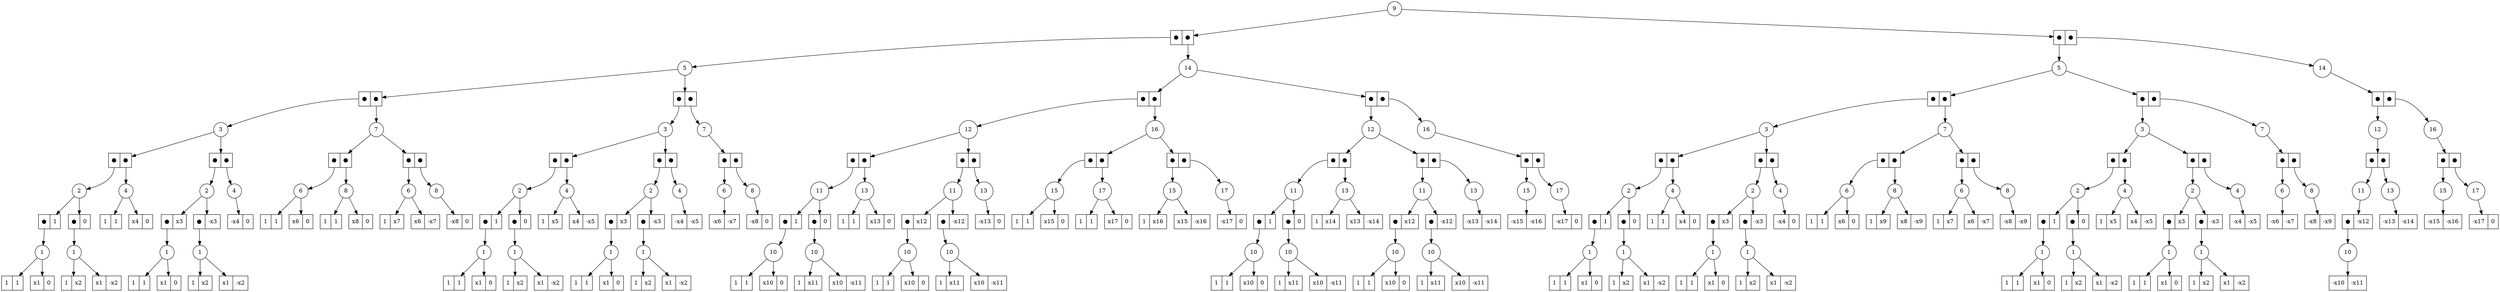 digraph G {
	Dec_0_1 [shape=circle, label="9"]
	Dec_0_1 -> Ele_1_2
	Ele_1_2 [shape=record,label="<f0> ●|<f1> ●"]
	Ele_1_2:f0 -> Dec_2_3
	Dec_2_3 [shape=circle, label="5"]
	Dec_2_3 -> Ele_3_3
	Ele_3_3 [shape=record,label="<f0> ●|<f1> ●"]
	Ele_3_3:f0 -> Dec_4_5
	Dec_4_5 [shape=circle, label="3"]
	Dec_4_5 -> Ele_5_5
	Ele_5_5 [shape=record,label="<f0> ●|<f1> ●"]
	Ele_5_5:f0 -> Dec_6_9
	Dec_6_9 [shape=circle, label="2"]
	Dec_6_9 -> Ele_7_9
	Ele_7_9 [shape=record,label="<f0> ●|<f1> 1"]
	Ele_7_9:f0 -> Dec_8_3
	Dec_8_3 [shape=circle, label="1"]
	Dec_8_3 -> Ele_9_3
	Ele_9_3 [shape=record,label="<f0> 1|<f1> 1"]
	Dec_8_3 -> Ele_9_4
	Ele_9_4 [shape=record,label="<f0> x1|<f1> 0"]
	Dec_6_9 -> Ele_7_10
	Ele_7_10 [shape=record,label="<f0> ●|<f1> 0"]
	Ele_7_10:f0 -> Dec_8_4
	Dec_8_4 [shape=circle, label="1"]
	Dec_8_4 -> Ele_9_5
	Ele_9_5 [shape=record,label="<f0> 1|<f1> x2"]
	Dec_8_4 -> Ele_9_6
	Ele_9_6 [shape=record,label="<f0> x1|<f1> -x2"]
	Ele_5_5:f1 -> Dec_6_10
	Dec_6_10 [shape=circle, label="4"]
	Dec_6_10 -> Ele_7_11
	Ele_7_11 [shape=record,label="<f0> 1|<f1> 1"]
	Dec_6_10 -> Ele_7_12
	Ele_7_12 [shape=record,label="<f0> x4|<f1> 0"]
	Dec_4_5 -> Ele_5_6
	Ele_5_6 [shape=record,label="<f0> ●|<f1> ●"]
	Ele_5_6:f0 -> Dec_6_11
	Dec_6_11 [shape=circle, label="2"]
	Dec_6_11 -> Ele_7_13
	Ele_7_13 [shape=record,label="<f0> ●|<f1> x3"]
	Ele_7_13:f0 -> Dec_8_5
	Dec_8_5 [shape=circle, label="1"]
	Dec_8_5 -> Ele_9_7
	Ele_9_7 [shape=record,label="<f0> 1|<f1> 1"]
	Dec_8_5 -> Ele_9_8
	Ele_9_8 [shape=record,label="<f0> x1|<f1> 0"]
	Dec_6_11 -> Ele_7_14
	Ele_7_14 [shape=record,label="<f0> ●|<f1> -x3"]
	Ele_7_14:f0 -> Dec_8_6
	Dec_8_6 [shape=circle, label="1"]
	Dec_8_6 -> Ele_9_9
	Ele_9_9 [shape=record,label="<f0> 1|<f1> x2"]
	Dec_8_6 -> Ele_9_10
	Ele_9_10 [shape=record,label="<f0> x1|<f1> -x2"]
	Ele_5_6:f1 -> Dec_6_12
	Dec_6_12 [shape=circle, label="4"]
	Dec_6_12 -> Ele_7_15
	Ele_7_15 [shape=record,label="<f0> -x4|<f1> 0"]
	Ele_3_3:f1 -> Dec_4_6
	Dec_4_6 [shape=circle, label="7"]
	Dec_4_6 -> Ele_5_7
	Ele_5_7 [shape=record,label="<f0> ●|<f1> ●"]
	Ele_5_7:f0 -> Dec_6_13
	Dec_6_13 [shape=circle, label="6"]
	Dec_6_13 -> Ele_7_16
	Ele_7_16 [shape=record,label="<f0> 1|<f1> 1"]
	Dec_6_13 -> Ele_7_17
	Ele_7_17 [shape=record,label="<f0> x6|<f1> 0"]
	Ele_5_7:f1 -> Dec_6_14
	Dec_6_14 [shape=circle, label="8"]
	Dec_6_14 -> Ele_7_18
	Ele_7_18 [shape=record,label="<f0> 1|<f1> 1"]
	Dec_6_14 -> Ele_7_19
	Ele_7_19 [shape=record,label="<f0> x8|<f1> 0"]
	Dec_4_6 -> Ele_5_8
	Ele_5_8 [shape=record,label="<f0> ●|<f1> ●"]
	Ele_5_8:f0 -> Dec_6_15
	Dec_6_15 [shape=circle, label="6"]
	Dec_6_15 -> Ele_7_20
	Ele_7_20 [shape=record,label="<f0> 1|<f1> x7"]
	Dec_6_15 -> Ele_7_21
	Ele_7_21 [shape=record,label="<f0> x6|<f1> -x7"]
	Ele_5_8:f1 -> Dec_6_16
	Dec_6_16 [shape=circle, label="8"]
	Dec_6_16 -> Ele_7_22
	Ele_7_22 [shape=record,label="<f0> -x8|<f1> 0"]
	Dec_2_3 -> Ele_3_4
	Ele_3_4 [shape=record,label="<f0> ●|<f1> ●"]
	Ele_3_4:f0 -> Dec_4_7
	Dec_4_7 [shape=circle, label="3"]
	Dec_4_7 -> Ele_5_9
	Ele_5_9 [shape=record,label="<f0> ●|<f1> ●"]
	Ele_5_9:f0 -> Dec_6_17
	Dec_6_17 [shape=circle, label="2"]
	Dec_6_17 -> Ele_7_23
	Ele_7_23 [shape=record,label="<f0> ●|<f1> 1"]
	Ele_7_23:f0 -> Dec_8_7
	Dec_8_7 [shape=circle, label="1"]
	Dec_8_7 -> Ele_9_11
	Ele_9_11 [shape=record,label="<f0> 1|<f1> 1"]
	Dec_8_7 -> Ele_9_12
	Ele_9_12 [shape=record,label="<f0> x1|<f1> 0"]
	Dec_6_17 -> Ele_7_24
	Ele_7_24 [shape=record,label="<f0> ●|<f1> 0"]
	Ele_7_24:f0 -> Dec_8_8
	Dec_8_8 [shape=circle, label="1"]
	Dec_8_8 -> Ele_9_13
	Ele_9_13 [shape=record,label="<f0> 1|<f1> x2"]
	Dec_8_8 -> Ele_9_14
	Ele_9_14 [shape=record,label="<f0> x1|<f1> -x2"]
	Ele_5_9:f1 -> Dec_6_18
	Dec_6_18 [shape=circle, label="4"]
	Dec_6_18 -> Ele_7_25
	Ele_7_25 [shape=record,label="<f0> 1|<f1> x5"]
	Dec_6_18 -> Ele_7_26
	Ele_7_26 [shape=record,label="<f0> x4|<f1> -x5"]
	Dec_4_7 -> Ele_5_10
	Ele_5_10 [shape=record,label="<f0> ●|<f1> ●"]
	Ele_5_10:f0 -> Dec_6_19
	Dec_6_19 [shape=circle, label="2"]
	Dec_6_19 -> Ele_7_27
	Ele_7_27 [shape=record,label="<f0> ●|<f1> x3"]
	Ele_7_27:f0 -> Dec_8_9
	Dec_8_9 [shape=circle, label="1"]
	Dec_8_9 -> Ele_9_15
	Ele_9_15 [shape=record,label="<f0> 1|<f1> 1"]
	Dec_8_9 -> Ele_9_16
	Ele_9_16 [shape=record,label="<f0> x1|<f1> 0"]
	Dec_6_19 -> Ele_7_28
	Ele_7_28 [shape=record,label="<f0> ●|<f1> -x3"]
	Ele_7_28:f0 -> Dec_8_10
	Dec_8_10 [shape=circle, label="1"]
	Dec_8_10 -> Ele_9_17
	Ele_9_17 [shape=record,label="<f0> 1|<f1> x2"]
	Dec_8_10 -> Ele_9_18
	Ele_9_18 [shape=record,label="<f0> x1|<f1> -x2"]
	Ele_5_10:f1 -> Dec_6_20
	Dec_6_20 [shape=circle, label="4"]
	Dec_6_20 -> Ele_7_29
	Ele_7_29 [shape=record,label="<f0> -x4|<f1> -x5"]
	Ele_3_4:f1 -> Dec_4_8
	Dec_4_8 [shape=circle, label="7"]
	Dec_4_8 -> Ele_5_11
	Ele_5_11 [shape=record,label="<f0> ●|<f1> ●"]
	Ele_5_11:f0 -> Dec_6_21
	Dec_6_21 [shape=circle, label="6"]
	Dec_6_21 -> Ele_7_30
	Ele_7_30 [shape=record,label="<f0> -x6|<f1> -x7"]
	Ele_5_11:f1 -> Dec_6_22
	Dec_6_22 [shape=circle, label="8"]
	Dec_6_22 -> Ele_7_31
	Ele_7_31 [shape=record,label="<f0> -x8|<f1> 0"]
	Ele_1_2:f1 -> Dec_2_4
	Dec_2_4 [shape=circle, label="14"]
	Dec_2_4 -> Ele_3_5
	Ele_3_5 [shape=record,label="<f0> ●|<f1> ●"]
	Ele_3_5:f0 -> Dec_4_9
	Dec_4_9 [shape=circle, label="12"]
	Dec_4_9 -> Ele_5_12
	Ele_5_12 [shape=record,label="<f0> ●|<f1> ●"]
	Ele_5_12:f0 -> Dec_6_23
	Dec_6_23 [shape=circle, label="11"]
	Dec_6_23 -> Ele_7_32
	Ele_7_32 [shape=record,label="<f0> ●|<f1> 1"]
	Ele_7_32:f0 -> Dec_8_11
	Dec_8_11 [shape=circle, label="10"]
	Dec_8_11 -> Ele_9_19
	Ele_9_19 [shape=record,label="<f0> 1|<f1> 1"]
	Dec_8_11 -> Ele_9_20
	Ele_9_20 [shape=record,label="<f0> x10|<f1> 0"]
	Dec_6_23 -> Ele_7_33
	Ele_7_33 [shape=record,label="<f0> ●|<f1> 0"]
	Ele_7_33:f0 -> Dec_8_12
	Dec_8_12 [shape=circle, label="10"]
	Dec_8_12 -> Ele_9_21
	Ele_9_21 [shape=record,label="<f0> 1|<f1> x11"]
	Dec_8_12 -> Ele_9_22
	Ele_9_22 [shape=record,label="<f0> x10|<f1> -x11"]
	Ele_5_12:f1 -> Dec_6_24
	Dec_6_24 [shape=circle, label="13"]
	Dec_6_24 -> Ele_7_34
	Ele_7_34 [shape=record,label="<f0> 1|<f1> 1"]
	Dec_6_24 -> Ele_7_35
	Ele_7_35 [shape=record,label="<f0> x13|<f1> 0"]
	Dec_4_9 -> Ele_5_13
	Ele_5_13 [shape=record,label="<f0> ●|<f1> ●"]
	Ele_5_13:f0 -> Dec_6_25
	Dec_6_25 [shape=circle, label="11"]
	Dec_6_25 -> Ele_7_36
	Ele_7_36 [shape=record,label="<f0> ●|<f1> x12"]
	Ele_7_36:f0 -> Dec_8_13
	Dec_8_13 [shape=circle, label="10"]
	Dec_8_13 -> Ele_9_23
	Ele_9_23 [shape=record,label="<f0> 1|<f1> 1"]
	Dec_8_13 -> Ele_9_24
	Ele_9_24 [shape=record,label="<f0> x10|<f1> 0"]
	Dec_6_25 -> Ele_7_37
	Ele_7_37 [shape=record,label="<f0> ●|<f1> -x12"]
	Ele_7_37:f0 -> Dec_8_14
	Dec_8_14 [shape=circle, label="10"]
	Dec_8_14 -> Ele_9_25
	Ele_9_25 [shape=record,label="<f0> 1|<f1> x11"]
	Dec_8_14 -> Ele_9_26
	Ele_9_26 [shape=record,label="<f0> x10|<f1> -x11"]
	Ele_5_13:f1 -> Dec_6_26
	Dec_6_26 [shape=circle, label="13"]
	Dec_6_26 -> Ele_7_38
	Ele_7_38 [shape=record,label="<f0> -x13|<f1> 0"]
	Ele_3_5:f1 -> Dec_4_10
	Dec_4_10 [shape=circle, label="16"]
	Dec_4_10 -> Ele_5_14
	Ele_5_14 [shape=record,label="<f0> ●|<f1> ●"]
	Ele_5_14:f0 -> Dec_6_27
	Dec_6_27 [shape=circle, label="15"]
	Dec_6_27 -> Ele_7_39
	Ele_7_39 [shape=record,label="<f0> 1|<f1> 1"]
	Dec_6_27 -> Ele_7_40
	Ele_7_40 [shape=record,label="<f0> x15|<f1> 0"]
	Ele_5_14:f1 -> Dec_6_28
	Dec_6_28 [shape=circle, label="17"]
	Dec_6_28 -> Ele_7_41
	Ele_7_41 [shape=record,label="<f0> 1|<f1> 1"]
	Dec_6_28 -> Ele_7_42
	Ele_7_42 [shape=record,label="<f0> x17|<f1> 0"]
	Dec_4_10 -> Ele_5_15
	Ele_5_15 [shape=record,label="<f0> ●|<f1> ●"]
	Ele_5_15:f0 -> Dec_6_29
	Dec_6_29 [shape=circle, label="15"]
	Dec_6_29 -> Ele_7_43
	Ele_7_43 [shape=record,label="<f0> 1|<f1> x16"]
	Dec_6_29 -> Ele_7_44
	Ele_7_44 [shape=record,label="<f0> x15|<f1> -x16"]
	Ele_5_15:f1 -> Dec_6_30
	Dec_6_30 [shape=circle, label="17"]
	Dec_6_30 -> Ele_7_45
	Ele_7_45 [shape=record,label="<f0> -x17|<f1> 0"]
	Dec_2_4 -> Ele_3_6
	Ele_3_6 [shape=record,label="<f0> ●|<f1> ●"]
	Ele_3_6:f0 -> Dec_4_11
	Dec_4_11 [shape=circle, label="12"]
	Dec_4_11 -> Ele_5_16
	Ele_5_16 [shape=record,label="<f0> ●|<f1> ●"]
	Ele_5_16:f0 -> Dec_6_31
	Dec_6_31 [shape=circle, label="11"]
	Dec_6_31 -> Ele_7_46
	Ele_7_46 [shape=record,label="<f0> ●|<f1> 1"]
	Ele_7_46:f0 -> Dec_8_15
	Dec_8_15 [shape=circle, label="10"]
	Dec_8_15 -> Ele_9_27
	Ele_9_27 [shape=record,label="<f0> 1|<f1> 1"]
	Dec_8_15 -> Ele_9_28
	Ele_9_28 [shape=record,label="<f0> x10|<f1> 0"]
	Dec_6_31 -> Ele_7_47
	Ele_7_47 [shape=record,label="<f0> ●|<f1> 0"]
	Ele_7_47:f0 -> Dec_8_16
	Dec_8_16 [shape=circle, label="10"]
	Dec_8_16 -> Ele_9_29
	Ele_9_29 [shape=record,label="<f0> 1|<f1> x11"]
	Dec_8_16 -> Ele_9_30
	Ele_9_30 [shape=record,label="<f0> x10|<f1> -x11"]
	Ele_5_16:f1 -> Dec_6_32
	Dec_6_32 [shape=circle, label="13"]
	Dec_6_32 -> Ele_7_48
	Ele_7_48 [shape=record,label="<f0> 1|<f1> x14"]
	Dec_6_32 -> Ele_7_49
	Ele_7_49 [shape=record,label="<f0> x13|<f1> -x14"]
	Dec_4_11 -> Ele_5_17
	Ele_5_17 [shape=record,label="<f0> ●|<f1> ●"]
	Ele_5_17:f0 -> Dec_6_33
	Dec_6_33 [shape=circle, label="11"]
	Dec_6_33 -> Ele_7_50
	Ele_7_50 [shape=record,label="<f0> ●|<f1> x12"]
	Ele_7_50:f0 -> Dec_8_17
	Dec_8_17 [shape=circle, label="10"]
	Dec_8_17 -> Ele_9_31
	Ele_9_31 [shape=record,label="<f0> 1|<f1> 1"]
	Dec_8_17 -> Ele_9_32
	Ele_9_32 [shape=record,label="<f0> x10|<f1> 0"]
	Dec_6_33 -> Ele_7_51
	Ele_7_51 [shape=record,label="<f0> ●|<f1> -x12"]
	Ele_7_51:f0 -> Dec_8_18
	Dec_8_18 [shape=circle, label="10"]
	Dec_8_18 -> Ele_9_33
	Ele_9_33 [shape=record,label="<f0> 1|<f1> x11"]
	Dec_8_18 -> Ele_9_34
	Ele_9_34 [shape=record,label="<f0> x10|<f1> -x11"]
	Ele_5_17:f1 -> Dec_6_34
	Dec_6_34 [shape=circle, label="13"]
	Dec_6_34 -> Ele_7_52
	Ele_7_52 [shape=record,label="<f0> -x13|<f1> -x14"]
	Ele_3_6:f1 -> Dec_4_12
	Dec_4_12 [shape=circle, label="16"]
	Dec_4_12 -> Ele_5_18
	Ele_5_18 [shape=record,label="<f0> ●|<f1> ●"]
	Ele_5_18:f0 -> Dec_6_35
	Dec_6_35 [shape=circle, label="15"]
	Dec_6_35 -> Ele_7_53
	Ele_7_53 [shape=record,label="<f0> -x15|<f1> -x16"]
	Ele_5_18:f1 -> Dec_6_36
	Dec_6_36 [shape=circle, label="17"]
	Dec_6_36 -> Ele_7_54
	Ele_7_54 [shape=record,label="<f0> -x17|<f1> 0"]
	Dec_0_1 -> Ele_1_3
	Ele_1_3 [shape=record,label="<f0> ●|<f1> ●"]
	Ele_1_3:f0 -> Dec_2_5
	Dec_2_5 [shape=circle, label="5"]
	Dec_2_5 -> Ele_3_7
	Ele_3_7 [shape=record,label="<f0> ●|<f1> ●"]
	Ele_3_7:f0 -> Dec_4_13
	Dec_4_13 [shape=circle, label="3"]
	Dec_4_13 -> Ele_5_19
	Ele_5_19 [shape=record,label="<f0> ●|<f1> ●"]
	Ele_5_19:f0 -> Dec_6_37
	Dec_6_37 [shape=circle, label="2"]
	Dec_6_37 -> Ele_7_55
	Ele_7_55 [shape=record,label="<f0> ●|<f1> 1"]
	Ele_7_55:f0 -> Dec_8_19
	Dec_8_19 [shape=circle, label="1"]
	Dec_8_19 -> Ele_9_35
	Ele_9_35 [shape=record,label="<f0> 1|<f1> 1"]
	Dec_8_19 -> Ele_9_36
	Ele_9_36 [shape=record,label="<f0> x1|<f1> 0"]
	Dec_6_37 -> Ele_7_56
	Ele_7_56 [shape=record,label="<f0> ●|<f1> 0"]
	Ele_7_56:f0 -> Dec_8_20
	Dec_8_20 [shape=circle, label="1"]
	Dec_8_20 -> Ele_9_37
	Ele_9_37 [shape=record,label="<f0> 1|<f1> x2"]
	Dec_8_20 -> Ele_9_38
	Ele_9_38 [shape=record,label="<f0> x1|<f1> -x2"]
	Ele_5_19:f1 -> Dec_6_38
	Dec_6_38 [shape=circle, label="4"]
	Dec_6_38 -> Ele_7_57
	Ele_7_57 [shape=record,label="<f0> 1|<f1> 1"]
	Dec_6_38 -> Ele_7_58
	Ele_7_58 [shape=record,label="<f0> x4|<f1> 0"]
	Dec_4_13 -> Ele_5_20
	Ele_5_20 [shape=record,label="<f0> ●|<f1> ●"]
	Ele_5_20:f0 -> Dec_6_39
	Dec_6_39 [shape=circle, label="2"]
	Dec_6_39 -> Ele_7_59
	Ele_7_59 [shape=record,label="<f0> ●|<f1> x3"]
	Ele_7_59:f0 -> Dec_8_21
	Dec_8_21 [shape=circle, label="1"]
	Dec_8_21 -> Ele_9_39
	Ele_9_39 [shape=record,label="<f0> 1|<f1> 1"]
	Dec_8_21 -> Ele_9_40
	Ele_9_40 [shape=record,label="<f0> x1|<f1> 0"]
	Dec_6_39 -> Ele_7_60
	Ele_7_60 [shape=record,label="<f0> ●|<f1> -x3"]
	Ele_7_60:f0 -> Dec_8_22
	Dec_8_22 [shape=circle, label="1"]
	Dec_8_22 -> Ele_9_41
	Ele_9_41 [shape=record,label="<f0> 1|<f1> x2"]
	Dec_8_22 -> Ele_9_42
	Ele_9_42 [shape=record,label="<f0> x1|<f1> -x2"]
	Ele_5_20:f1 -> Dec_6_40
	Dec_6_40 [shape=circle, label="4"]
	Dec_6_40 -> Ele_7_61
	Ele_7_61 [shape=record,label="<f0> -x4|<f1> 0"]
	Ele_3_7:f1 -> Dec_4_14
	Dec_4_14 [shape=circle, label="7"]
	Dec_4_14 -> Ele_5_21
	Ele_5_21 [shape=record,label="<f0> ●|<f1> ●"]
	Ele_5_21:f0 -> Dec_6_41
	Dec_6_41 [shape=circle, label="6"]
	Dec_6_41 -> Ele_7_62
	Ele_7_62 [shape=record,label="<f0> 1|<f1> 1"]
	Dec_6_41 -> Ele_7_63
	Ele_7_63 [shape=record,label="<f0> x6|<f1> 0"]
	Ele_5_21:f1 -> Dec_6_42
	Dec_6_42 [shape=circle, label="8"]
	Dec_6_42 -> Ele_7_64
	Ele_7_64 [shape=record,label="<f0> 1|<f1> x9"]
	Dec_6_42 -> Ele_7_65
	Ele_7_65 [shape=record,label="<f0> x8|<f1> -x9"]
	Dec_4_14 -> Ele_5_22
	Ele_5_22 [shape=record,label="<f0> ●|<f1> ●"]
	Ele_5_22:f0 -> Dec_6_43
	Dec_6_43 [shape=circle, label="6"]
	Dec_6_43 -> Ele_7_66
	Ele_7_66 [shape=record,label="<f0> 1|<f1> x7"]
	Dec_6_43 -> Ele_7_67
	Ele_7_67 [shape=record,label="<f0> x6|<f1> -x7"]
	Ele_5_22:f1 -> Dec_6_44
	Dec_6_44 [shape=circle, label="8"]
	Dec_6_44 -> Ele_7_68
	Ele_7_68 [shape=record,label="<f0> -x8|<f1> -x9"]
	Dec_2_5 -> Ele_3_8
	Ele_3_8 [shape=record,label="<f0> ●|<f1> ●"]
	Ele_3_8:f0 -> Dec_4_15
	Dec_4_15 [shape=circle, label="3"]
	Dec_4_15 -> Ele_5_23
	Ele_5_23 [shape=record,label="<f0> ●|<f1> ●"]
	Ele_5_23:f0 -> Dec_6_45
	Dec_6_45 [shape=circle, label="2"]
	Dec_6_45 -> Ele_7_69
	Ele_7_69 [shape=record,label="<f0> ●|<f1> 1"]
	Ele_7_69:f0 -> Dec_8_23
	Dec_8_23 [shape=circle, label="1"]
	Dec_8_23 -> Ele_9_43
	Ele_9_43 [shape=record,label="<f0> 1|<f1> 1"]
	Dec_8_23 -> Ele_9_44
	Ele_9_44 [shape=record,label="<f0> x1|<f1> 0"]
	Dec_6_45 -> Ele_7_70
	Ele_7_70 [shape=record,label="<f0> ●|<f1> 0"]
	Ele_7_70:f0 -> Dec_8_24
	Dec_8_24 [shape=circle, label="1"]
	Dec_8_24 -> Ele_9_45
	Ele_9_45 [shape=record,label="<f0> 1|<f1> x2"]
	Dec_8_24 -> Ele_9_46
	Ele_9_46 [shape=record,label="<f0> x1|<f1> -x2"]
	Ele_5_23:f1 -> Dec_6_46
	Dec_6_46 [shape=circle, label="4"]
	Dec_6_46 -> Ele_7_71
	Ele_7_71 [shape=record,label="<f0> 1|<f1> x5"]
	Dec_6_46 -> Ele_7_72
	Ele_7_72 [shape=record,label="<f0> x4|<f1> -x5"]
	Dec_4_15 -> Ele_5_24
	Ele_5_24 [shape=record,label="<f0> ●|<f1> ●"]
	Ele_5_24:f0 -> Dec_6_47
	Dec_6_47 [shape=circle, label="2"]
	Dec_6_47 -> Ele_7_73
	Ele_7_73 [shape=record,label="<f0> ●|<f1> x3"]
	Ele_7_73:f0 -> Dec_8_25
	Dec_8_25 [shape=circle, label="1"]
	Dec_8_25 -> Ele_9_47
	Ele_9_47 [shape=record,label="<f0> 1|<f1> 1"]
	Dec_8_25 -> Ele_9_48
	Ele_9_48 [shape=record,label="<f0> x1|<f1> 0"]
	Dec_6_47 -> Ele_7_74
	Ele_7_74 [shape=record,label="<f0> ●|<f1> -x3"]
	Ele_7_74:f0 -> Dec_8_26
	Dec_8_26 [shape=circle, label="1"]
	Dec_8_26 -> Ele_9_49
	Ele_9_49 [shape=record,label="<f0> 1|<f1> x2"]
	Dec_8_26 -> Ele_9_50
	Ele_9_50 [shape=record,label="<f0> x1|<f1> -x2"]
	Ele_5_24:f1 -> Dec_6_48
	Dec_6_48 [shape=circle, label="4"]
	Dec_6_48 -> Ele_7_75
	Ele_7_75 [shape=record,label="<f0> -x4|<f1> -x5"]
	Ele_3_8:f1 -> Dec_4_16
	Dec_4_16 [shape=circle, label="7"]
	Dec_4_16 -> Ele_5_25
	Ele_5_25 [shape=record,label="<f0> ●|<f1> ●"]
	Ele_5_25:f0 -> Dec_6_49
	Dec_6_49 [shape=circle, label="6"]
	Dec_6_49 -> Ele_7_76
	Ele_7_76 [shape=record,label="<f0> -x6|<f1> -x7"]
	Ele_5_25:f1 -> Dec_6_50
	Dec_6_50 [shape=circle, label="8"]
	Dec_6_50 -> Ele_7_77
	Ele_7_77 [shape=record,label="<f0> -x8|<f1> -x9"]
	Ele_1_3:f1 -> Dec_2_6
	Dec_2_6 [shape=circle, label="14"]
	Dec_2_6 -> Ele_3_9
	Ele_3_9 [shape=record,label="<f0> ●|<f1> ●"]
	Ele_3_9:f0 -> Dec_4_17
	Dec_4_17 [shape=circle, label="12"]
	Dec_4_17 -> Ele_5_26
	Ele_5_26 [shape=record,label="<f0> ●|<f1> ●"]
	Ele_5_26:f0 -> Dec_6_51
	Dec_6_51 [shape=circle, label="11"]
	Dec_6_51 -> Ele_7_78
	Ele_7_78 [shape=record,label="<f0> ●|<f1> -x12"]
	Ele_7_78:f0 -> Dec_8_27
	Dec_8_27 [shape=circle, label="10"]
	Dec_8_27 -> Ele_9_51
	Ele_9_51 [shape=record,label="<f0> -x10|<f1> -x11"]
	Ele_5_26:f1 -> Dec_6_52
	Dec_6_52 [shape=circle, label="13"]
	Dec_6_52 -> Ele_7_79
	Ele_7_79 [shape=record,label="<f0> -x13|<f1> -x14"]
	Ele_3_9:f1 -> Dec_4_18
	Dec_4_18 [shape=circle, label="16"]
	Dec_4_18 -> Ele_5_27
	Ele_5_27 [shape=record,label="<f0> ●|<f1> ●"]
	Ele_5_27:f0 -> Dec_6_53
	Dec_6_53 [shape=circle, label="15"]
	Dec_6_53 -> Ele_7_80
	Ele_7_80 [shape=record,label="<f0> -x15|<f1> -x16"]
	Ele_5_27:f1 -> Dec_6_54
	Dec_6_54 [shape=circle, label="17"]
	Dec_6_54 -> Ele_7_81
	Ele_7_81 [shape=record,label="<f0> -x17|<f1> 0"]
}
